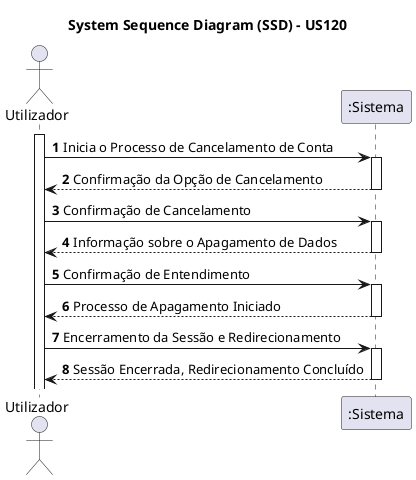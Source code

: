 @startuml
skinparam packageStyle rectangle
skinparam shadowing false

title System Sequence Diagram (SSD) - US120

autonumber

actor "Utilizador" as User
participant ":Sistema" as System

activate User

    User -> System : Inicia o Processo de Cancelamento de Conta
    activate System

        System --> User : Confirmação da Opção de Cancelamento
    deactivate System

    User -> System : Confirmação de Cancelamento
    activate System

        System --> User : Informação sobre o Apagamento de Dados
    deactivate System

        User -> System : Confirmação de Entendimento
        activate System

            System --> User : Processo de Apagamento Iniciado
        deactivate System

    User -> System : Encerramento da Sessão e Redirecionamento
    activate System

        System --> User : Sessão Encerrada, Redirecionamento Concluído
    deactivate System
